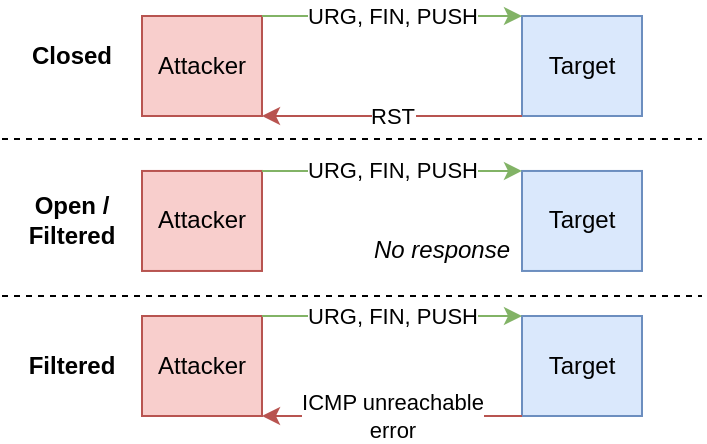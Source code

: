 <mxfile version="14.4.3" type="device"><diagram id="xMgeZq_AuP-jBk0xDeKk" name="Page-1"><mxGraphModel dx="621" dy="552" grid="1" gridSize="10" guides="1" tooltips="1" connect="1" arrows="1" fold="1" page="1" pageScale="1" pageWidth="827" pageHeight="1169" math="0" shadow="0"><root><mxCell id="0"/><mxCell id="1" parent="0"/><mxCell id="fyR5RbJ0nXnPsh6vntGL-13" value="Closed" style="text;html=1;strokeColor=none;fillColor=none;align=center;verticalAlign=middle;whiteSpace=wrap;rounded=0;fontStyle=1" parent="1" vertex="1"><mxGeometry y="20.48" width="70" height="20" as="geometry"/></mxCell><mxCell id="fyR5RbJ0nXnPsh6vntGL-14" value="Open / Filtered" style="text;html=1;strokeColor=none;fillColor=none;align=center;verticalAlign=middle;whiteSpace=wrap;rounded=0;fontStyle=1" parent="1" vertex="1"><mxGeometry y="102.48" width="70" height="20" as="geometry"/></mxCell><mxCell id="fyR5RbJ0nXnPsh6vntGL-15" value="Attacker" style="rounded=0;whiteSpace=wrap;html=1;fillColor=#f8cecc;strokeColor=#b85450;" parent="1" vertex="1"><mxGeometry x="70" y="10.0" width="60" height="50" as="geometry"/></mxCell><mxCell id="fyR5RbJ0nXnPsh6vntGL-16" value="Target" style="rounded=0;whiteSpace=wrap;html=1;fillColor=#dae8fc;strokeColor=#6c8ebf;" parent="1" vertex="1"><mxGeometry x="260" y="10.0" width="60" height="50" as="geometry"/></mxCell><mxCell id="fyR5RbJ0nXnPsh6vntGL-17" value="URG, FIN, PUSH" style="endArrow=classic;html=1;exitX=1;exitY=0;exitDx=0;exitDy=0;entryX=0;entryY=0;entryDx=0;entryDy=0;fillColor=#d5e8d4;strokeColor=#82b366;" parent="1" source="fyR5RbJ0nXnPsh6vntGL-15" target="fyR5RbJ0nXnPsh6vntGL-16" edge="1"><mxGeometry width="50" height="50" relative="1" as="geometry"><mxPoint x="140" y="40.0" as="sourcePoint"/><mxPoint x="190" y="-10.0" as="targetPoint"/><Array as="points"><mxPoint x="190" y="10"/></Array></mxGeometry></mxCell><mxCell id="fyR5RbJ0nXnPsh6vntGL-19" value="RST" style="endArrow=classic;html=1;entryX=1;entryY=1;entryDx=0;entryDy=0;fillColor=#f8cecc;strokeColor=#b85450;exitX=0;exitY=1;exitDx=0;exitDy=0;" parent="1" source="fyR5RbJ0nXnPsh6vntGL-16" target="fyR5RbJ0nXnPsh6vntGL-15" edge="1"><mxGeometry width="50" height="50" relative="1" as="geometry"><mxPoint x="131" y="90.0" as="sourcePoint"/><mxPoint x="200" y="50.0" as="targetPoint"/></mxGeometry></mxCell><mxCell id="fyR5RbJ0nXnPsh6vntGL-20" value="Attacker" style="rounded=0;whiteSpace=wrap;html=1;fillColor=#f8cecc;strokeColor=#b85450;" parent="1" vertex="1"><mxGeometry x="70" y="87.48" width="60" height="50" as="geometry"/></mxCell><mxCell id="fyR5RbJ0nXnPsh6vntGL-21" value="Target" style="rounded=0;whiteSpace=wrap;html=1;fillColor=#dae8fc;strokeColor=#6c8ebf;" parent="1" vertex="1"><mxGeometry x="260" y="87.48" width="60" height="50" as="geometry"/></mxCell><mxCell id="fyR5RbJ0nXnPsh6vntGL-22" value="URG, FIN, PUSH" style="endArrow=classic;html=1;exitX=1;exitY=0;exitDx=0;exitDy=0;entryX=0;entryY=0;entryDx=0;entryDy=0;fillColor=#d5e8d4;strokeColor=#82b366;" parent="1" source="fyR5RbJ0nXnPsh6vntGL-20" target="fyR5RbJ0nXnPsh6vntGL-21" edge="1"><mxGeometry width="50" height="50" relative="1" as="geometry"><mxPoint x="140" y="117.48" as="sourcePoint"/><mxPoint x="190" y="67.48" as="targetPoint"/></mxGeometry></mxCell><mxCell id="fyR5RbJ0nXnPsh6vntGL-26" value="" style="endArrow=none;dashed=1;html=1;" parent="1" edge="1"><mxGeometry width="50" height="50" relative="1" as="geometry"><mxPoint y="71.48" as="sourcePoint"/><mxPoint x="350" y="71.48" as="targetPoint"/></mxGeometry></mxCell><mxCell id="oCC51KfEoa3r5FL2rGot-1" value="Attacker" style="rounded=0;whiteSpace=wrap;html=1;fillColor=#f8cecc;strokeColor=#b85450;" parent="1" vertex="1"><mxGeometry x="70" y="160.0" width="60" height="50" as="geometry"/></mxCell><mxCell id="oCC51KfEoa3r5FL2rGot-2" value="Target" style="rounded=0;whiteSpace=wrap;html=1;fillColor=#dae8fc;strokeColor=#6c8ebf;" parent="1" vertex="1"><mxGeometry x="260" y="160.0" width="60" height="50" as="geometry"/></mxCell><mxCell id="oCC51KfEoa3r5FL2rGot-3" value="URG, FIN, PUSH" style="endArrow=classic;html=1;exitX=1;exitY=0;exitDx=0;exitDy=0;entryX=0;entryY=0;entryDx=0;entryDy=0;fillColor=#d5e8d4;strokeColor=#82b366;" parent="1" source="oCC51KfEoa3r5FL2rGot-1" target="oCC51KfEoa3r5FL2rGot-2" edge="1"><mxGeometry width="50" height="50" relative="1" as="geometry"><mxPoint x="140" y="190.0" as="sourcePoint"/><mxPoint x="190" y="140.0" as="targetPoint"/></mxGeometry></mxCell><mxCell id="oCC51KfEoa3r5FL2rGot-5" value="ICMP unreachable&lt;br&gt;error" style="endArrow=classic;html=1;entryX=1;entryY=1;entryDx=0;entryDy=0;fillColor=#f8cecc;strokeColor=#b85450;exitX=0;exitY=1;exitDx=0;exitDy=0;" parent="1" source="oCC51KfEoa3r5FL2rGot-2" target="oCC51KfEoa3r5FL2rGot-1" edge="1"><mxGeometry width="50" height="50" relative="1" as="geometry"><mxPoint x="160" y="192.52" as="sourcePoint"/><mxPoint x="200" y="200.0" as="targetPoint"/></mxGeometry></mxCell><mxCell id="oCC51KfEoa3r5FL2rGot-7" value="No response" style="text;html=1;strokeColor=none;fillColor=none;align=center;verticalAlign=middle;whiteSpace=wrap;rounded=0;fontStyle=2" parent="1" vertex="1"><mxGeometry x="180" y="117.48" width="80" height="20" as="geometry"/></mxCell><mxCell id="wMQ50dzvhzhJVAHFs8Z7-1" value="" style="endArrow=none;dashed=1;html=1;" edge="1" parent="1"><mxGeometry width="50" height="50" relative="1" as="geometry"><mxPoint y="150" as="sourcePoint"/><mxPoint x="350" y="150" as="targetPoint"/></mxGeometry></mxCell><mxCell id="wMQ50dzvhzhJVAHFs8Z7-2" value="Filtered" style="text;html=1;strokeColor=none;fillColor=none;align=center;verticalAlign=middle;whiteSpace=wrap;rounded=0;fontStyle=1" vertex="1" parent="1"><mxGeometry y="175.0" width="70" height="20" as="geometry"/></mxCell></root></mxGraphModel></diagram></mxfile>